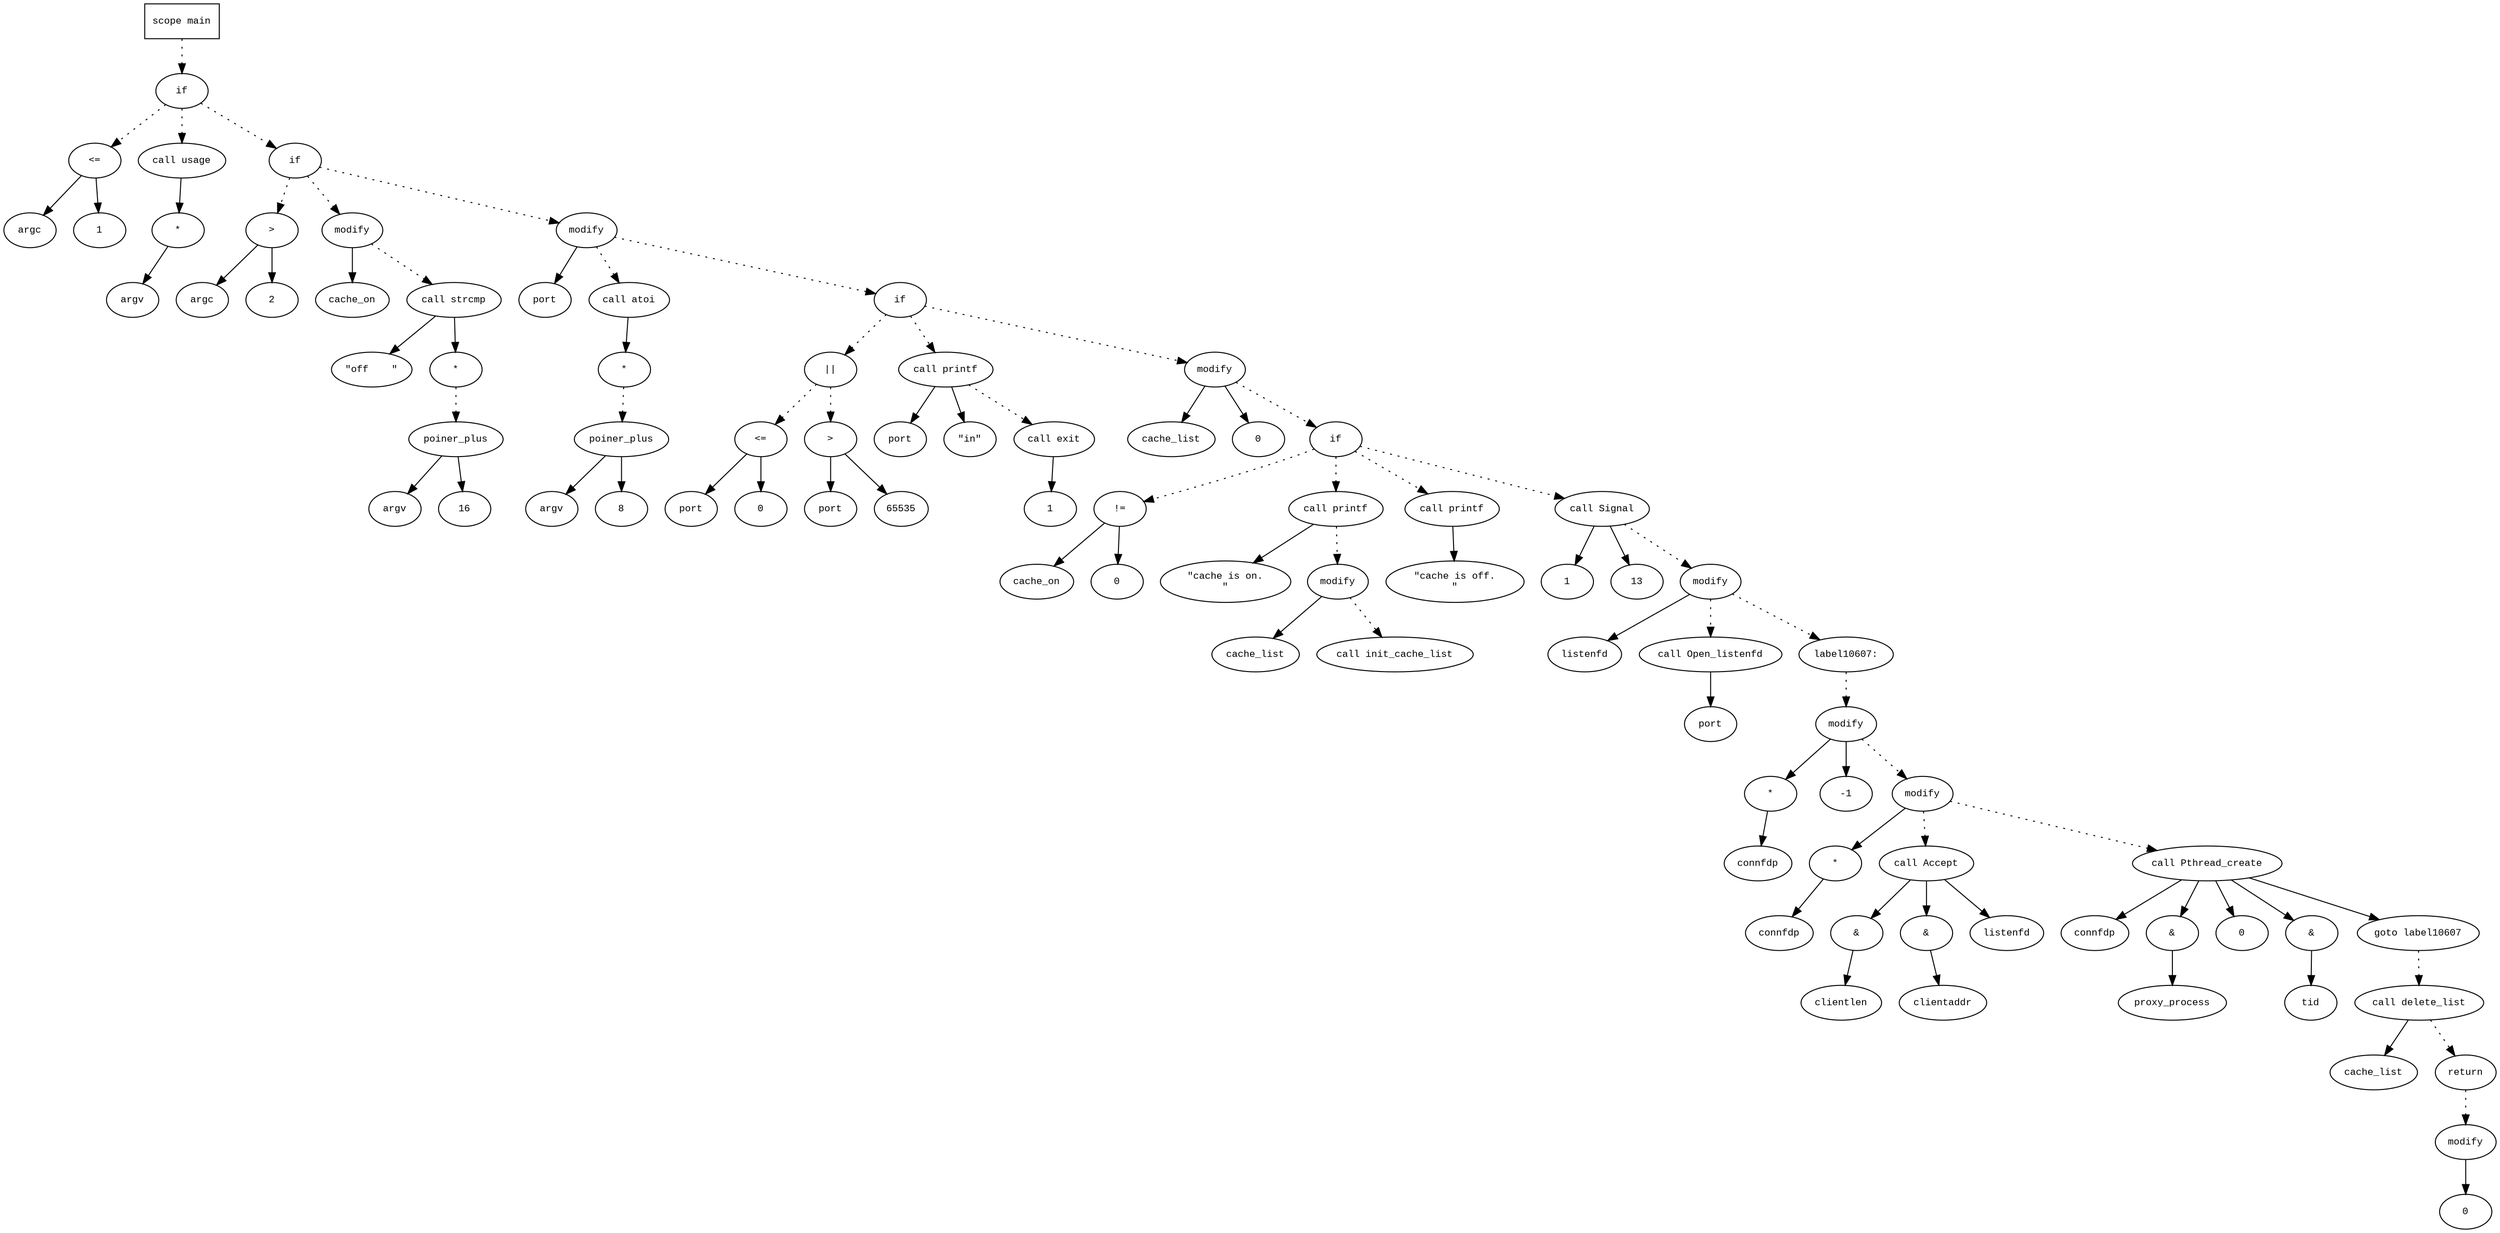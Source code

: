 digraph AST {
  graph [fontname="Times New Roman",fontsize=10];
  node  [fontname="Courier New",fontsize=10];
  edge  [fontname="Times New Roman",fontsize=10];

  node1 [label="scope main",shape=box];
  node2 [label="if",shape=ellipse];
  node1 -> node2 [style=dotted];
  node3 [label="<=",shape=ellipse];
  node4 [label="argc",shape=ellipse];
  node3 -> node4;
  node5 [label="1",shape=ellipse];
  node3 -> node5;
  node2 -> node3 [style=dotted];
  node6 [label="call usage",shape=ellipse];
  node7 [label="*",shape=ellipse];
  node8 [label="argv",shape=ellipse];
  node7 -> node8;
  node6 -> node7;
  node2 -> node6 [style=dotted];
  node9 [label="if",shape=ellipse];
  node2 -> node9 [style=dotted];
  node10 [label=">",shape=ellipse];
  node11 [label="argc",shape=ellipse];
  node10 -> node11;
  node12 [label="2",shape=ellipse];
  node10 -> node12;
  node9 -> node10 [style=dotted];
  node13 [label="modify",shape=ellipse];
  node14 [label="cache_on",shape=ellipse];
  node13 -> node14;
  node15 [label="call strcmp",shape=ellipse];
  node16 [label="\"off    \"",shape=ellipse];
  node15 -> node16;
  node17 [label="*",shape=ellipse];
  node18 [label="poiner_plus",shape=ellipse];
  node19 [label="argv",shape=ellipse];
  node18 -> node19;
  node20 [label="16",shape=ellipse];
  node18 -> node20;
  node17 -> node18 [style=dotted];
  node15 -> node17;
  node13 -> node15 [style=dotted];
  node9 -> node13 [style=dotted];
  node21 [label="modify",shape=ellipse];
  node22 [label="port",shape=ellipse];
  node21 -> node22;
  node23 [label="call atoi",shape=ellipse];
  node24 [label="*",shape=ellipse];
  node25 [label="poiner_plus",shape=ellipse];
  node26 [label="argv",shape=ellipse];
  node25 -> node26;
  node27 [label="8",shape=ellipse];
  node25 -> node27;
  node24 -> node25 [style=dotted];
  node23 -> node24;
  node21 -> node23 [style=dotted];
  node9 -> node21 [style=dotted];
  node28 [label="if",shape=ellipse];
  node21 -> node28 [style=dotted];
  node29 [label="||",shape=ellipse];
  node30 [label="<=",shape=ellipse];
  node31 [label="port",shape=ellipse];
  node30 -> node31;
  node32 [label="0",shape=ellipse];
  node30 -> node32;
  node29 -> node30 [style=dotted];
  node33 [label=">",shape=ellipse];
  node34 [label="port",shape=ellipse];
  node33 -> node34;
  node35 [label="65535",shape=ellipse];
  node33 -> node35;
  node29 -> node33 [style=dotted];
  node28 -> node29 [style=dotted];
  node36 [label="call printf",shape=ellipse];
  node37 [label="port",shape=ellipse];
  node36 -> node37;
  node38 [label="\"in\"",shape=ellipse];
  node36 -> node38;
  node28 -> node36 [style=dotted];
  node39 [label="call exit",shape=ellipse];
  node40 [label="1",shape=ellipse];
  node39 -> node40;
  node36 -> node39 [style=dotted];
  node41 [label="modify",shape=ellipse];
  node42 [label="cache_list",shape=ellipse];
  node41 -> node42;
  node43 [label="0",shape=ellipse];
  node41 -> node43;
  node28 -> node41 [style=dotted];
  node44 [label="if",shape=ellipse];
  node41 -> node44 [style=dotted];
  node45 [label="!=",shape=ellipse];
  node46 [label="cache_on",shape=ellipse];
  node45 -> node46;
  node47 [label="0",shape=ellipse];
  node45 -> node47;
  node44 -> node45 [style=dotted];
  node48 [label="call printf",shape=ellipse];
  node49 [label="\"cache is on.
\"",shape=ellipse];
  node48 -> node49;
  node44 -> node48 [style=dotted];
  node50 [label="modify",shape=ellipse];
  node51 [label="cache_list",shape=ellipse];
  node50 -> node51;
  node52 [label="call init_cache_list",shape=ellipse];
  node50 -> node52 [style=dotted];
  node48 -> node50 [style=dotted];
  node53 [label="call printf",shape=ellipse];
  node54 [label="\"cache is off.
\"",shape=ellipse];
  node53 -> node54;
  node44 -> node53 [style=dotted];
  node55 [label="call Signal",shape=ellipse];
  node56 [label="1",shape=ellipse];
  node55 -> node56;
  node57 [label="13",shape=ellipse];
  node55 -> node57;
  node44 -> node55 [style=dotted];
  node58 [label="modify",shape=ellipse];
  node59 [label="listenfd",shape=ellipse];
  node58 -> node59;
  node60 [label="call Open_listenfd",shape=ellipse];
  node61 [label="port",shape=ellipse];
  node60 -> node61;
  node58 -> node60 [style=dotted];
  node55 -> node58 [style=dotted];
  node62 [label="label10607:",shape=ellipse];
  node58 -> node62 [style=dotted];
  node63 [label="modify",shape=ellipse];
  node64 [label="*",shape=ellipse];
  node65 [label="connfdp",shape=ellipse];
  node64 -> node65;
  node63 -> node64;
  node66 [label="-1",shape=ellipse];
  node63 -> node66;
  node62 -> node63 [style=dotted];
  node67 [label="modify",shape=ellipse];
  node68 [label="*",shape=ellipse];
  node69 [label="connfdp",shape=ellipse];
  node68 -> node69;
  node67 -> node68;
  node70 [label="call Accept",shape=ellipse];
  node71 [label="&",shape=ellipse];
  node70 -> node71;
  node72 [label="clientlen",shape=ellipse];
  node71 -> node72;
  node73 [label="&",shape=ellipse];
  node70 -> node73;
  node74 [label="clientaddr",shape=ellipse];
  node73 -> node74;
  node75 [label="listenfd",shape=ellipse];
  node70 -> node75;
  node67 -> node70 [style=dotted];
  node63 -> node67 [style=dotted];
  node76 [label="call Pthread_create",shape=ellipse];
  node77 [label="connfdp",shape=ellipse];
  node76 -> node77;
  node78 [label="&",shape=ellipse];
  node76 -> node78;
  node79 [label="proxy_process",shape=ellipse];
  node78 -> node79;
  node80 [label="0",shape=ellipse];
  node76 -> node80;
  node81 [label="&",shape=ellipse];
  node76 -> node81;
  node82 [label="tid",shape=ellipse];
  node81 -> node82;
  node67 -> node76 [style=dotted];
  node83 [label="goto label10607",shape=ellipse];
  node76 -> node83;
  node84 [label="call delete_list",shape=ellipse];
  node85 [label="cache_list",shape=ellipse];
  node84 -> node85;
  node83 -> node84 [style=dotted];
  node86 [label="return",shape=ellipse];
  node87 [label="modify",shape=ellipse];
  node88 [label="0",shape=ellipse];
  node87 -> node88;
  node86 -> node87 [style=dotted];
  node84 -> node86 [style=dotted];
} 